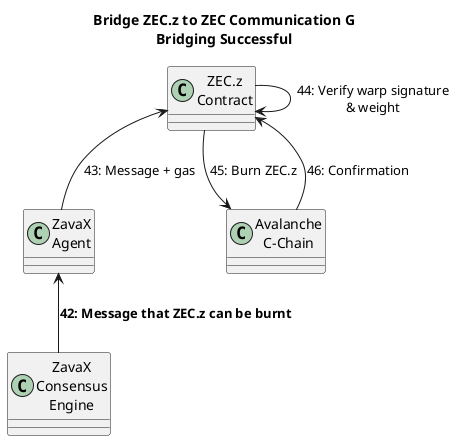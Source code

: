 @startuml
title Bridge ZEC.z to ZEC Communication G\nBridging Successful
top to bottom direction

class "ZavaX\nAgent" as ZA
class "ZavaX\nConsensus\nEngine" as ZCE
class "ZEC.z\nContract" as ZC
class "Avalanche\nC-Chain" as CC

ZCE -up-> ZA : **42: Message that ZEC.z can be burnt**
ZA -up-> ZC : 43: Message + gas
ZC -down-> ZC : 44: Verify warp signature\n& weight
ZC -down-> CC : 45: Burn ZEC.z
CC -up-> ZC : 46: Confirmation

@enduml
